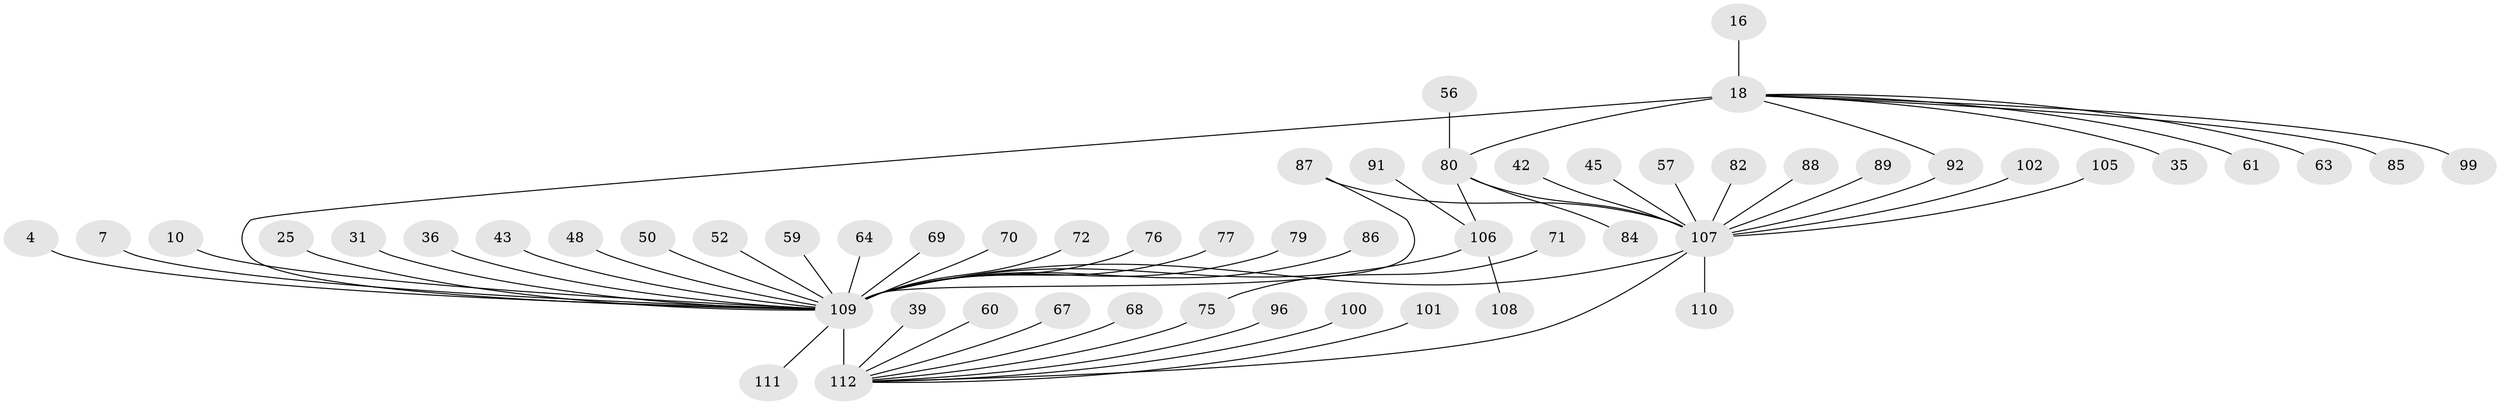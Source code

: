 // original degree distribution, {12: 0.008928571428571428, 19: 0.008928571428571428, 16: 0.017857142857142856, 1: 0.5267857142857143, 5: 0.0625, 4: 0.044642857142857144, 7: 0.026785714285714284, 8: 0.008928571428571428, 3: 0.08928571428571429, 2: 0.20535714285714285}
// Generated by graph-tools (version 1.1) at 2025/48/03/09/25 04:48:33]
// undirected, 56 vertices, 60 edges
graph export_dot {
graph [start="1"]
  node [color=gray90,style=filled];
  4;
  7;
  10;
  16;
  18 [super="+6+8"];
  25;
  31;
  35;
  36;
  39;
  42 [super="+24"];
  43;
  45;
  48 [super="+20+22"];
  50 [super="+26"];
  52;
  56;
  57;
  59 [super="+38"];
  60;
  61;
  63;
  64;
  67 [super="+51"];
  68;
  69;
  70;
  71;
  72;
  75 [super="+58"];
  76;
  77;
  79;
  80 [super="+32+41"];
  82 [super="+55"];
  84;
  85;
  86;
  87 [super="+83"];
  88;
  89 [super="+74"];
  91;
  92;
  96;
  99;
  100 [super="+94"];
  101;
  102;
  105;
  106 [super="+19+93+49+47+53+78+90"];
  107 [super="+104+66+23+28"];
  108;
  109 [super="+98+12+97"];
  110;
  111 [super="+81"];
  112 [super="+37+1+95"];
  4 -- 109;
  7 -- 109;
  10 -- 109;
  16 -- 18;
  18 -- 35;
  18 -- 85;
  18 -- 92;
  18 -- 99;
  18 -- 61;
  18 -- 63;
  18 -- 80 [weight=2];
  18 -- 109 [weight=4];
  25 -- 109;
  31 -- 109;
  36 -- 109;
  39 -- 112;
  42 -- 107;
  43 -- 109;
  45 -- 107;
  48 -- 109;
  50 -- 109;
  52 -- 109;
  56 -- 80;
  57 -- 107;
  59 -- 109;
  60 -- 112;
  64 -- 109;
  67 -- 112;
  68 -- 112;
  69 -- 109;
  70 -- 109;
  71 -- 75;
  72 -- 109;
  75 -- 112 [weight=2];
  76 -- 109;
  77 -- 109;
  79 -- 109;
  80 -- 84;
  80 -- 106 [weight=2];
  80 -- 107;
  82 -- 107;
  86 -- 109;
  87 -- 109 [weight=2];
  87 -- 107;
  88 -- 107;
  89 -- 107 [weight=2];
  91 -- 106;
  92 -- 107;
  96 -- 112;
  100 -- 112;
  101 -- 112;
  102 -- 107;
  105 -- 107;
  106 -- 108;
  106 -- 109 [weight=2];
  107 -- 109;
  107 -- 110;
  107 -- 112 [weight=2];
  109 -- 112 [weight=13];
  109 -- 111;
}
